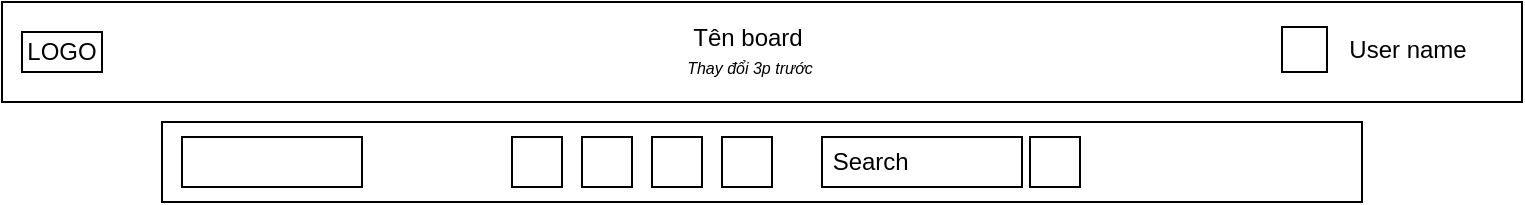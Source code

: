 <mxfile version="15.3.3" type="github">
  <diagram id="DhatDDuoWXgFEsIyEPHS" name="Page-1">
    <mxGraphModel dx="132" dy="70" grid="1" gridSize="10" guides="1" tooltips="1" connect="1" arrows="1" fold="1" page="1" pageScale="1" pageWidth="827" pageHeight="1169" math="0" shadow="0">
      <root>
        <mxCell id="0" />
        <mxCell id="1" parent="0" />
        <mxCell id="kbs1bEsreuDcEmH59TZE-1" value="" style="rounded=0;whiteSpace=wrap;html=1;hachureGap=4;pointerEvents=0;" vertex="1" parent="1">
          <mxGeometry x="40" y="30" width="760" height="50" as="geometry" />
        </mxCell>
        <mxCell id="kbs1bEsreuDcEmH59TZE-3" value="LOGO" style="text;html=1;strokeColor=default;fillColor=none;align=center;verticalAlign=middle;whiteSpace=wrap;rounded=0;hachureGap=4;pointerEvents=0;" vertex="1" parent="1">
          <mxGeometry x="50" y="45" width="40" height="20" as="geometry" />
        </mxCell>
        <mxCell id="kbs1bEsreuDcEmH59TZE-4" value="" style="whiteSpace=wrap;html=1;aspect=fixed;hachureGap=4;pointerEvents=0;strokeColor=default;" vertex="1" parent="1">
          <mxGeometry x="680" y="42.5" width="22.5" height="22.5" as="geometry" />
        </mxCell>
        <mxCell id="kbs1bEsreuDcEmH59TZE-5" value="User name" style="text;html=1;strokeColor=none;fillColor=none;align=center;verticalAlign=middle;whiteSpace=wrap;rounded=0;hachureGap=4;pointerEvents=0;" vertex="1" parent="1">
          <mxGeometry x="708" y="44" width="70" height="20" as="geometry" />
        </mxCell>
        <mxCell id="kbs1bEsreuDcEmH59TZE-6" value="" style="rounded=0;whiteSpace=wrap;html=1;hachureGap=4;pointerEvents=0;strokeColor=default;" vertex="1" parent="1">
          <mxGeometry x="120" y="90" width="600" height="40" as="geometry" />
        </mxCell>
        <mxCell id="kbs1bEsreuDcEmH59TZE-10" value="Tên board" style="text;html=1;strokeColor=none;fillColor=none;align=center;verticalAlign=middle;whiteSpace=wrap;rounded=0;hachureGap=4;pointerEvents=0;" vertex="1" parent="1">
          <mxGeometry x="377.5" y="37.75" width="70" height="20" as="geometry" />
        </mxCell>
        <mxCell id="kbs1bEsreuDcEmH59TZE-12" value="" style="whiteSpace=wrap;html=1;aspect=fixed;hachureGap=4;pointerEvents=0;strokeColor=default;" vertex="1" parent="1">
          <mxGeometry x="295" y="97.5" width="25" height="25" as="geometry" />
        </mxCell>
        <mxCell id="kbs1bEsreuDcEmH59TZE-13" value="" style="whiteSpace=wrap;html=1;aspect=fixed;hachureGap=4;pointerEvents=0;strokeColor=default;" vertex="1" parent="1">
          <mxGeometry x="400" y="97.5" width="25" height="25" as="geometry" />
        </mxCell>
        <mxCell id="kbs1bEsreuDcEmH59TZE-14" value="" style="whiteSpace=wrap;html=1;aspect=fixed;hachureGap=4;pointerEvents=0;strokeColor=default;" vertex="1" parent="1">
          <mxGeometry x="365" y="97.5" width="25" height="25" as="geometry" />
        </mxCell>
        <mxCell id="kbs1bEsreuDcEmH59TZE-15" value="" style="whiteSpace=wrap;html=1;aspect=fixed;hachureGap=4;pointerEvents=0;strokeColor=default;" vertex="1" parent="1">
          <mxGeometry x="330" y="97.5" width="25" height="25" as="geometry" />
        </mxCell>
        <mxCell id="kbs1bEsreuDcEmH59TZE-19" value="&amp;nbsp;Search" style="rounded=0;whiteSpace=wrap;html=1;hachureGap=4;pointerEvents=0;align=left;" vertex="1" parent="1">
          <mxGeometry x="450" y="97.5" width="100" height="25" as="geometry" />
        </mxCell>
        <mxCell id="kbs1bEsreuDcEmH59TZE-20" value="" style="whiteSpace=wrap;html=1;aspect=fixed;hachureGap=4;pointerEvents=0;strokeColor=default;fontStyle=1" vertex="1" parent="1">
          <mxGeometry x="554" y="97.5" width="25" height="25" as="geometry" />
        </mxCell>
        <mxCell id="kbs1bEsreuDcEmH59TZE-22" value="&lt;font style=&quot;font-size: 8px&quot;&gt;&lt;i&gt;Thay đổi 3p trước&lt;/i&gt;&lt;/font&gt;" style="text;html=1;strokeColor=none;fillColor=none;align=center;verticalAlign=middle;whiteSpace=wrap;rounded=0;hachureGap=4;pointerEvents=0;strokeWidth=1;" vertex="1" parent="1">
          <mxGeometry x="359" y="52.25" width="110" height="20" as="geometry" />
        </mxCell>
        <mxCell id="kbs1bEsreuDcEmH59TZE-24" value="" style="rounded=0;whiteSpace=wrap;html=1;hachureGap=4;pointerEvents=0;strokeColor=default;strokeWidth=1;fillColor=#FFFFFF;" vertex="1" parent="1">
          <mxGeometry x="130" y="97.5" width="90" height="25" as="geometry" />
        </mxCell>
      </root>
    </mxGraphModel>
  </diagram>
</mxfile>
